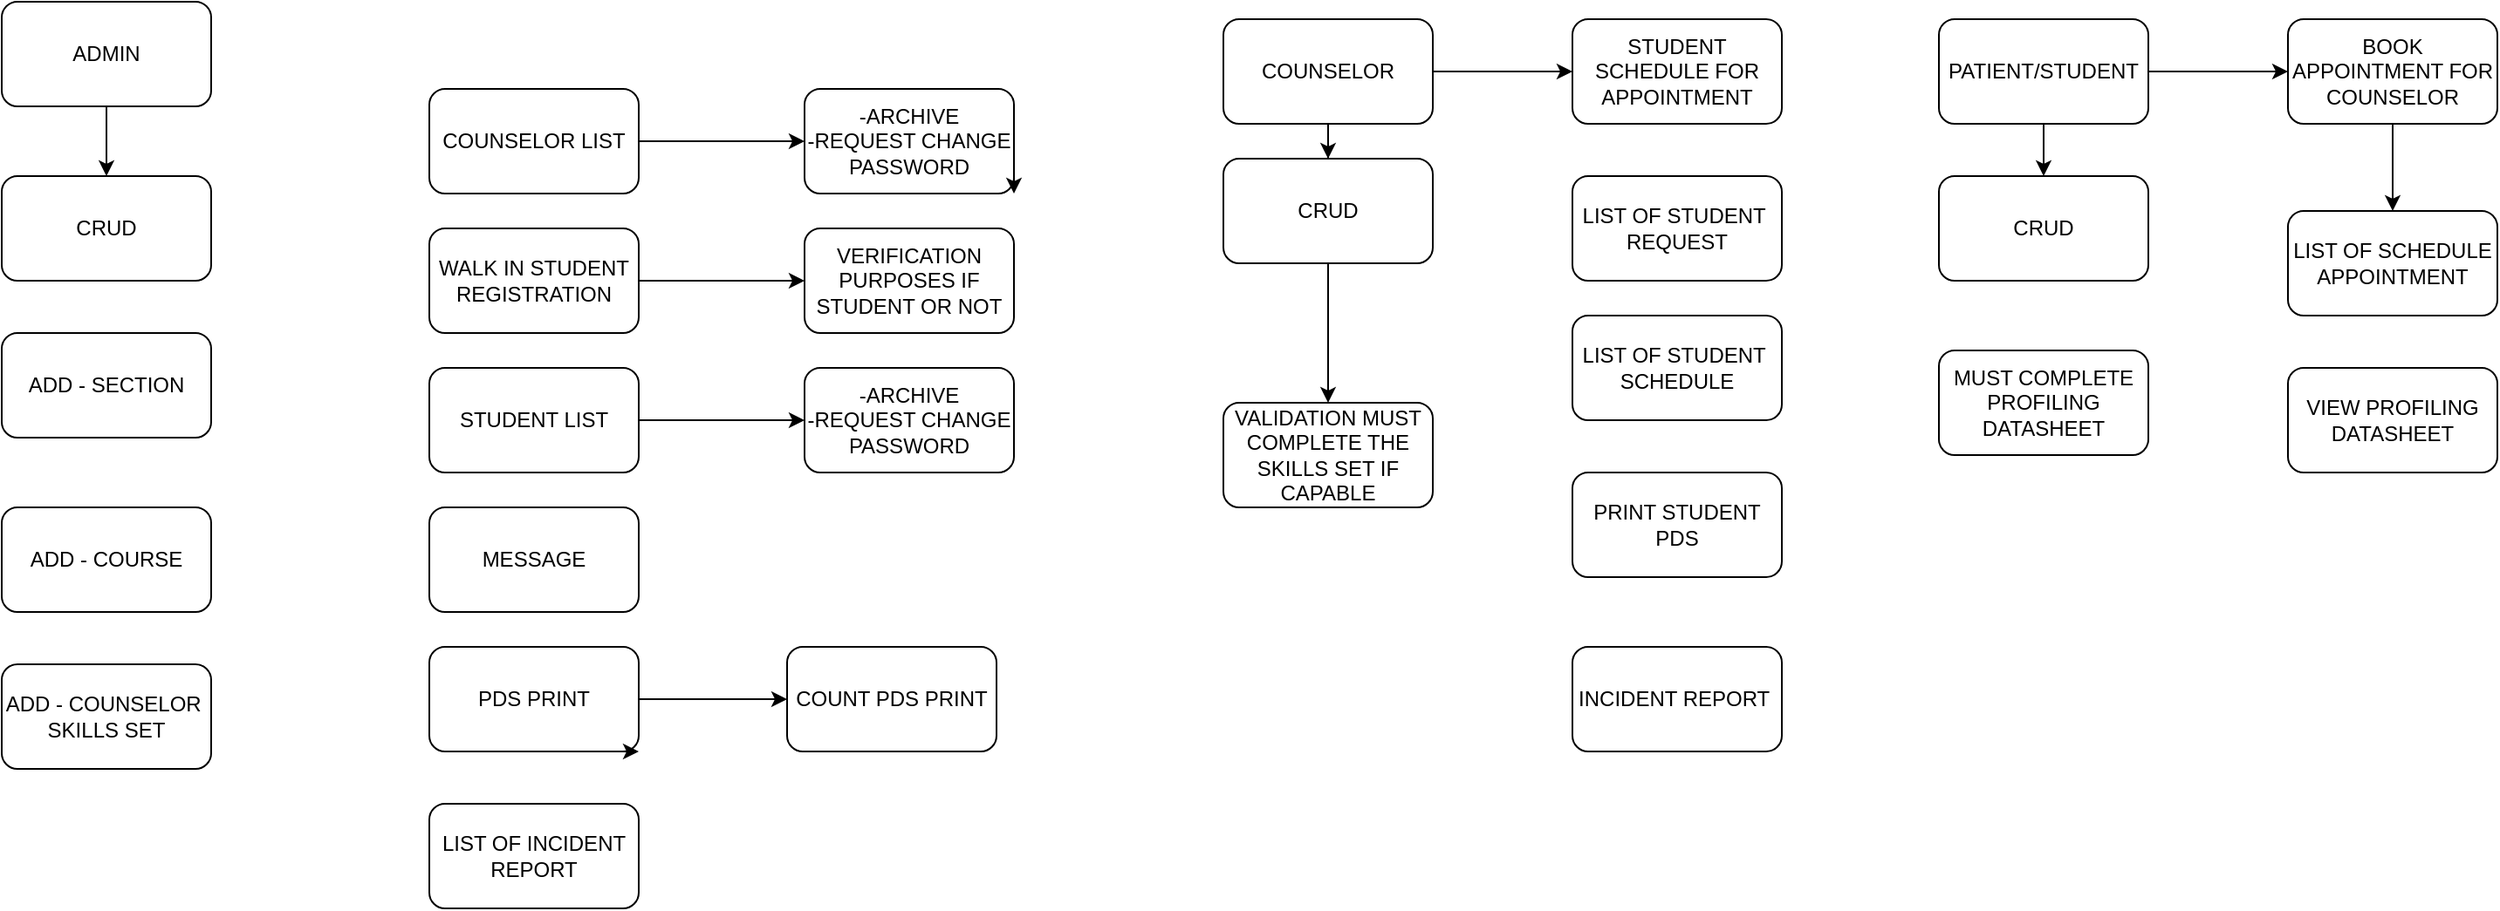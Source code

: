 <mxfile version="24.7.17">
  <diagram name="Page-1" id="0HnZSg_ROv_6RZ8t5VsM">
    <mxGraphModel dx="1300" dy="827" grid="1" gridSize="10" guides="1" tooltips="1" connect="1" arrows="1" fold="1" page="1" pageScale="1" pageWidth="850" pageHeight="1100" math="0" shadow="0">
      <root>
        <mxCell id="0" />
        <mxCell id="1" parent="0" />
        <mxCell id="88cNKjLW5lXE83TqQtID-32" value="" style="edgeStyle=orthogonalEdgeStyle;rounded=0;orthogonalLoop=1;jettySize=auto;html=1;" edge="1" parent="1" source="88cNKjLW5lXE83TqQtID-1" target="88cNKjLW5lXE83TqQtID-31">
          <mxGeometry relative="1" as="geometry" />
        </mxCell>
        <mxCell id="88cNKjLW5lXE83TqQtID-49" value="" style="edgeStyle=orthogonalEdgeStyle;rounded=0;orthogonalLoop=1;jettySize=auto;html=1;" edge="1" parent="1" source="88cNKjLW5lXE83TqQtID-1" target="88cNKjLW5lXE83TqQtID-48">
          <mxGeometry relative="1" as="geometry" />
        </mxCell>
        <mxCell id="88cNKjLW5lXE83TqQtID-1" value="PATIENT/STUDENT" style="rounded=1;whiteSpace=wrap;html=1;" vertex="1" parent="1">
          <mxGeometry x="1170" y="210" width="120" height="60" as="geometry" />
        </mxCell>
        <mxCell id="88cNKjLW5lXE83TqQtID-25" value="" style="edgeStyle=orthogonalEdgeStyle;rounded=0;orthogonalLoop=1;jettySize=auto;html=1;" edge="1" parent="1" source="88cNKjLW5lXE83TqQtID-2" target="88cNKjLW5lXE83TqQtID-24">
          <mxGeometry relative="1" as="geometry" />
        </mxCell>
        <mxCell id="88cNKjLW5lXE83TqQtID-29" value="" style="edgeStyle=orthogonalEdgeStyle;rounded=0;orthogonalLoop=1;jettySize=auto;html=1;" edge="1" parent="1" source="88cNKjLW5lXE83TqQtID-2" target="88cNKjLW5lXE83TqQtID-28">
          <mxGeometry relative="1" as="geometry" />
        </mxCell>
        <mxCell id="88cNKjLW5lXE83TqQtID-2" value="COUNSELOR" style="rounded=1;whiteSpace=wrap;html=1;" vertex="1" parent="1">
          <mxGeometry x="760" y="210" width="120" height="60" as="geometry" />
        </mxCell>
        <mxCell id="88cNKjLW5lXE83TqQtID-9" value="" style="edgeStyle=orthogonalEdgeStyle;rounded=0;orthogonalLoop=1;jettySize=auto;html=1;" edge="1" parent="1" source="88cNKjLW5lXE83TqQtID-3" target="88cNKjLW5lXE83TqQtID-8">
          <mxGeometry relative="1" as="geometry" />
        </mxCell>
        <mxCell id="88cNKjLW5lXE83TqQtID-3" value="ADMIN" style="rounded=1;whiteSpace=wrap;html=1;" vertex="1" parent="1">
          <mxGeometry x="60" y="200" width="120" height="60" as="geometry" />
        </mxCell>
        <mxCell id="88cNKjLW5lXE83TqQtID-13" value="" style="edgeStyle=orthogonalEdgeStyle;rounded=0;orthogonalLoop=1;jettySize=auto;html=1;" edge="1" parent="1" source="88cNKjLW5lXE83TqQtID-5" target="88cNKjLW5lXE83TqQtID-12">
          <mxGeometry relative="1" as="geometry" />
        </mxCell>
        <mxCell id="88cNKjLW5lXE83TqQtID-5" value="COUNSELOR LIST" style="rounded=1;whiteSpace=wrap;html=1;" vertex="1" parent="1">
          <mxGeometry x="305" y="250" width="120" height="60" as="geometry" />
        </mxCell>
        <mxCell id="88cNKjLW5lXE83TqQtID-16" value="" style="edgeStyle=orthogonalEdgeStyle;rounded=0;orthogonalLoop=1;jettySize=auto;html=1;" edge="1" parent="1" source="88cNKjLW5lXE83TqQtID-6" target="88cNKjLW5lXE83TqQtID-15">
          <mxGeometry relative="1" as="geometry" />
        </mxCell>
        <mxCell id="88cNKjLW5lXE83TqQtID-6" value="STUDENT LIST" style="rounded=1;whiteSpace=wrap;html=1;" vertex="1" parent="1">
          <mxGeometry x="305" y="410" width="120" height="60" as="geometry" />
        </mxCell>
        <mxCell id="88cNKjLW5lXE83TqQtID-8" value="CRUD" style="whiteSpace=wrap;html=1;rounded=1;" vertex="1" parent="1">
          <mxGeometry x="60" y="300" width="120" height="60" as="geometry" />
        </mxCell>
        <mxCell id="88cNKjLW5lXE83TqQtID-10" value="ADD - SECTION" style="whiteSpace=wrap;html=1;rounded=1;" vertex="1" parent="1">
          <mxGeometry x="60" y="390" width="120" height="60" as="geometry" />
        </mxCell>
        <mxCell id="88cNKjLW5lXE83TqQtID-11" value="MESSAGE" style="whiteSpace=wrap;html=1;rounded=1;" vertex="1" parent="1">
          <mxGeometry x="305" y="490" width="120" height="60" as="geometry" />
        </mxCell>
        <mxCell id="88cNKjLW5lXE83TqQtID-12" value="-ARCHIVE&lt;div&gt;-REQUEST CHANGE PASSWORD&lt;/div&gt;" style="whiteSpace=wrap;html=1;rounded=1;" vertex="1" parent="1">
          <mxGeometry x="520" y="250" width="120" height="60" as="geometry" />
        </mxCell>
        <mxCell id="88cNKjLW5lXE83TqQtID-15" value="-ARCHIVE&lt;div&gt;-REQUEST CHANGE PASSWORD&lt;/div&gt;" style="whiteSpace=wrap;html=1;rounded=1;" vertex="1" parent="1">
          <mxGeometry x="520" y="410" width="120" height="60" as="geometry" />
        </mxCell>
        <mxCell id="88cNKjLW5lXE83TqQtID-17" value="ADD - COURSE" style="whiteSpace=wrap;html=1;rounded=1;" vertex="1" parent="1">
          <mxGeometry x="60" y="490" width="120" height="60" as="geometry" />
        </mxCell>
        <mxCell id="88cNKjLW5lXE83TqQtID-20" value="" style="edgeStyle=orthogonalEdgeStyle;rounded=0;orthogonalLoop=1;jettySize=auto;html=1;" edge="1" parent="1" source="88cNKjLW5lXE83TqQtID-18" target="88cNKjLW5lXE83TqQtID-19">
          <mxGeometry relative="1" as="geometry" />
        </mxCell>
        <mxCell id="88cNKjLW5lXE83TqQtID-18" value="PDS PRINT" style="whiteSpace=wrap;html=1;rounded=1;" vertex="1" parent="1">
          <mxGeometry x="305" y="570" width="120" height="60" as="geometry" />
        </mxCell>
        <mxCell id="88cNKjLW5lXE83TqQtID-19" value="COUNT PDS PRINT" style="whiteSpace=wrap;html=1;rounded=1;" vertex="1" parent="1">
          <mxGeometry x="510" y="570" width="120" height="60" as="geometry" />
        </mxCell>
        <mxCell id="88cNKjLW5lXE83TqQtID-23" value="ADD - COUNSELOR&amp;nbsp;&lt;div&gt;SKILLS SET&lt;/div&gt;" style="whiteSpace=wrap;html=1;rounded=1;" vertex="1" parent="1">
          <mxGeometry x="60" y="580" width="120" height="60" as="geometry" />
        </mxCell>
        <mxCell id="88cNKjLW5lXE83TqQtID-24" value="STUDENT SCHEDULE FOR APPOINTMENT" style="whiteSpace=wrap;html=1;rounded=1;" vertex="1" parent="1">
          <mxGeometry x="960" y="210" width="120" height="60" as="geometry" />
        </mxCell>
        <mxCell id="88cNKjLW5lXE83TqQtID-26" value="LIST OF STUDENT&amp;nbsp;&lt;div&gt;SCHEDULE&lt;/div&gt;" style="whiteSpace=wrap;html=1;rounded=1;" vertex="1" parent="1">
          <mxGeometry x="960" y="380" width="120" height="60" as="geometry" />
        </mxCell>
        <mxCell id="88cNKjLW5lXE83TqQtID-27" value="LIST OF STUDENT&amp;nbsp;&lt;div&gt;REQUEST&lt;/div&gt;" style="whiteSpace=wrap;html=1;rounded=1;" vertex="1" parent="1">
          <mxGeometry x="960" y="300" width="120" height="60" as="geometry" />
        </mxCell>
        <mxCell id="88cNKjLW5lXE83TqQtID-43" value="" style="edgeStyle=orthogonalEdgeStyle;rounded=0;orthogonalLoop=1;jettySize=auto;html=1;" edge="1" parent="1" source="88cNKjLW5lXE83TqQtID-28" target="88cNKjLW5lXE83TqQtID-42">
          <mxGeometry relative="1" as="geometry" />
        </mxCell>
        <mxCell id="88cNKjLW5lXE83TqQtID-28" value="CRUD" style="whiteSpace=wrap;html=1;rounded=1;" vertex="1" parent="1">
          <mxGeometry x="760" y="290" width="120" height="60" as="geometry" />
        </mxCell>
        <mxCell id="88cNKjLW5lXE83TqQtID-30" value="PRINT STUDENT PDS" style="whiteSpace=wrap;html=1;rounded=1;" vertex="1" parent="1">
          <mxGeometry x="960" y="470" width="120" height="60" as="geometry" />
        </mxCell>
        <mxCell id="88cNKjLW5lXE83TqQtID-31" value="CRUD" style="whiteSpace=wrap;html=1;rounded=1;" vertex="1" parent="1">
          <mxGeometry x="1170" y="300" width="120" height="60" as="geometry" />
        </mxCell>
        <mxCell id="88cNKjLW5lXE83TqQtID-40" value="" style="edgeStyle=orthogonalEdgeStyle;rounded=0;orthogonalLoop=1;jettySize=auto;html=1;" edge="1" parent="1" source="88cNKjLW5lXE83TqQtID-34" target="88cNKjLW5lXE83TqQtID-39">
          <mxGeometry relative="1" as="geometry" />
        </mxCell>
        <mxCell id="88cNKjLW5lXE83TqQtID-34" value="WALK IN STUDENT REGISTRATION" style="whiteSpace=wrap;html=1;rounded=1;" vertex="1" parent="1">
          <mxGeometry x="305" y="330" width="120" height="60" as="geometry" />
        </mxCell>
        <mxCell id="88cNKjLW5lXE83TqQtID-39" value="VERIFICATION PURPOSES IF STUDENT OR NOT" style="whiteSpace=wrap;html=1;rounded=1;" vertex="1" parent="1">
          <mxGeometry x="520" y="330" width="120" height="60" as="geometry" />
        </mxCell>
        <mxCell id="88cNKjLW5lXE83TqQtID-41" style="edgeStyle=orthogonalEdgeStyle;rounded=0;orthogonalLoop=1;jettySize=auto;html=1;exitX=1;exitY=0.5;exitDx=0;exitDy=0;entryX=1;entryY=1;entryDx=0;entryDy=0;" edge="1" parent="1" source="88cNKjLW5lXE83TqQtID-12" target="88cNKjLW5lXE83TqQtID-12">
          <mxGeometry relative="1" as="geometry" />
        </mxCell>
        <mxCell id="88cNKjLW5lXE83TqQtID-42" value="VALIDATION MUST COMPLETE THE SKILLS SET IF CAPABLE" style="whiteSpace=wrap;html=1;rounded=1;" vertex="1" parent="1">
          <mxGeometry x="760" y="430" width="120" height="60" as="geometry" />
        </mxCell>
        <mxCell id="88cNKjLW5lXE83TqQtID-44" style="edgeStyle=orthogonalEdgeStyle;rounded=0;orthogonalLoop=1;jettySize=auto;html=1;exitX=0.75;exitY=1;exitDx=0;exitDy=0;entryX=1;entryY=1;entryDx=0;entryDy=0;" edge="1" parent="1" source="88cNKjLW5lXE83TqQtID-18" target="88cNKjLW5lXE83TqQtID-18">
          <mxGeometry relative="1" as="geometry" />
        </mxCell>
        <mxCell id="88cNKjLW5lXE83TqQtID-45" value="LIST OF INCIDENT REPORT" style="whiteSpace=wrap;html=1;rounded=1;" vertex="1" parent="1">
          <mxGeometry x="305" y="660" width="120" height="60" as="geometry" />
        </mxCell>
        <mxCell id="88cNKjLW5lXE83TqQtID-46" value="INCIDENT REPORT&amp;nbsp;" style="whiteSpace=wrap;html=1;rounded=1;" vertex="1" parent="1">
          <mxGeometry x="960" y="570" width="120" height="60" as="geometry" />
        </mxCell>
        <mxCell id="88cNKjLW5lXE83TqQtID-47" value="MUST COMPLETE PROFILING DATASHEET" style="whiteSpace=wrap;html=1;rounded=1;" vertex="1" parent="1">
          <mxGeometry x="1170" y="400" width="120" height="60" as="geometry" />
        </mxCell>
        <mxCell id="88cNKjLW5lXE83TqQtID-51" value="" style="edgeStyle=orthogonalEdgeStyle;rounded=0;orthogonalLoop=1;jettySize=auto;html=1;" edge="1" parent="1" source="88cNKjLW5lXE83TqQtID-48" target="88cNKjLW5lXE83TqQtID-50">
          <mxGeometry relative="1" as="geometry" />
        </mxCell>
        <mxCell id="88cNKjLW5lXE83TqQtID-48" value="BOOK APPOINTMENT FOR COUNSELOR" style="whiteSpace=wrap;html=1;rounded=1;" vertex="1" parent="1">
          <mxGeometry x="1370" y="210" width="120" height="60" as="geometry" />
        </mxCell>
        <mxCell id="88cNKjLW5lXE83TqQtID-50" value="LIST OF SCHEDULE APPOINTMENT" style="whiteSpace=wrap;html=1;rounded=1;" vertex="1" parent="1">
          <mxGeometry x="1370" y="320" width="120" height="60" as="geometry" />
        </mxCell>
        <mxCell id="88cNKjLW5lXE83TqQtID-52" value="VIEW PROFILING DATASHEET" style="whiteSpace=wrap;html=1;rounded=1;" vertex="1" parent="1">
          <mxGeometry x="1370" y="410" width="120" height="60" as="geometry" />
        </mxCell>
      </root>
    </mxGraphModel>
  </diagram>
</mxfile>
